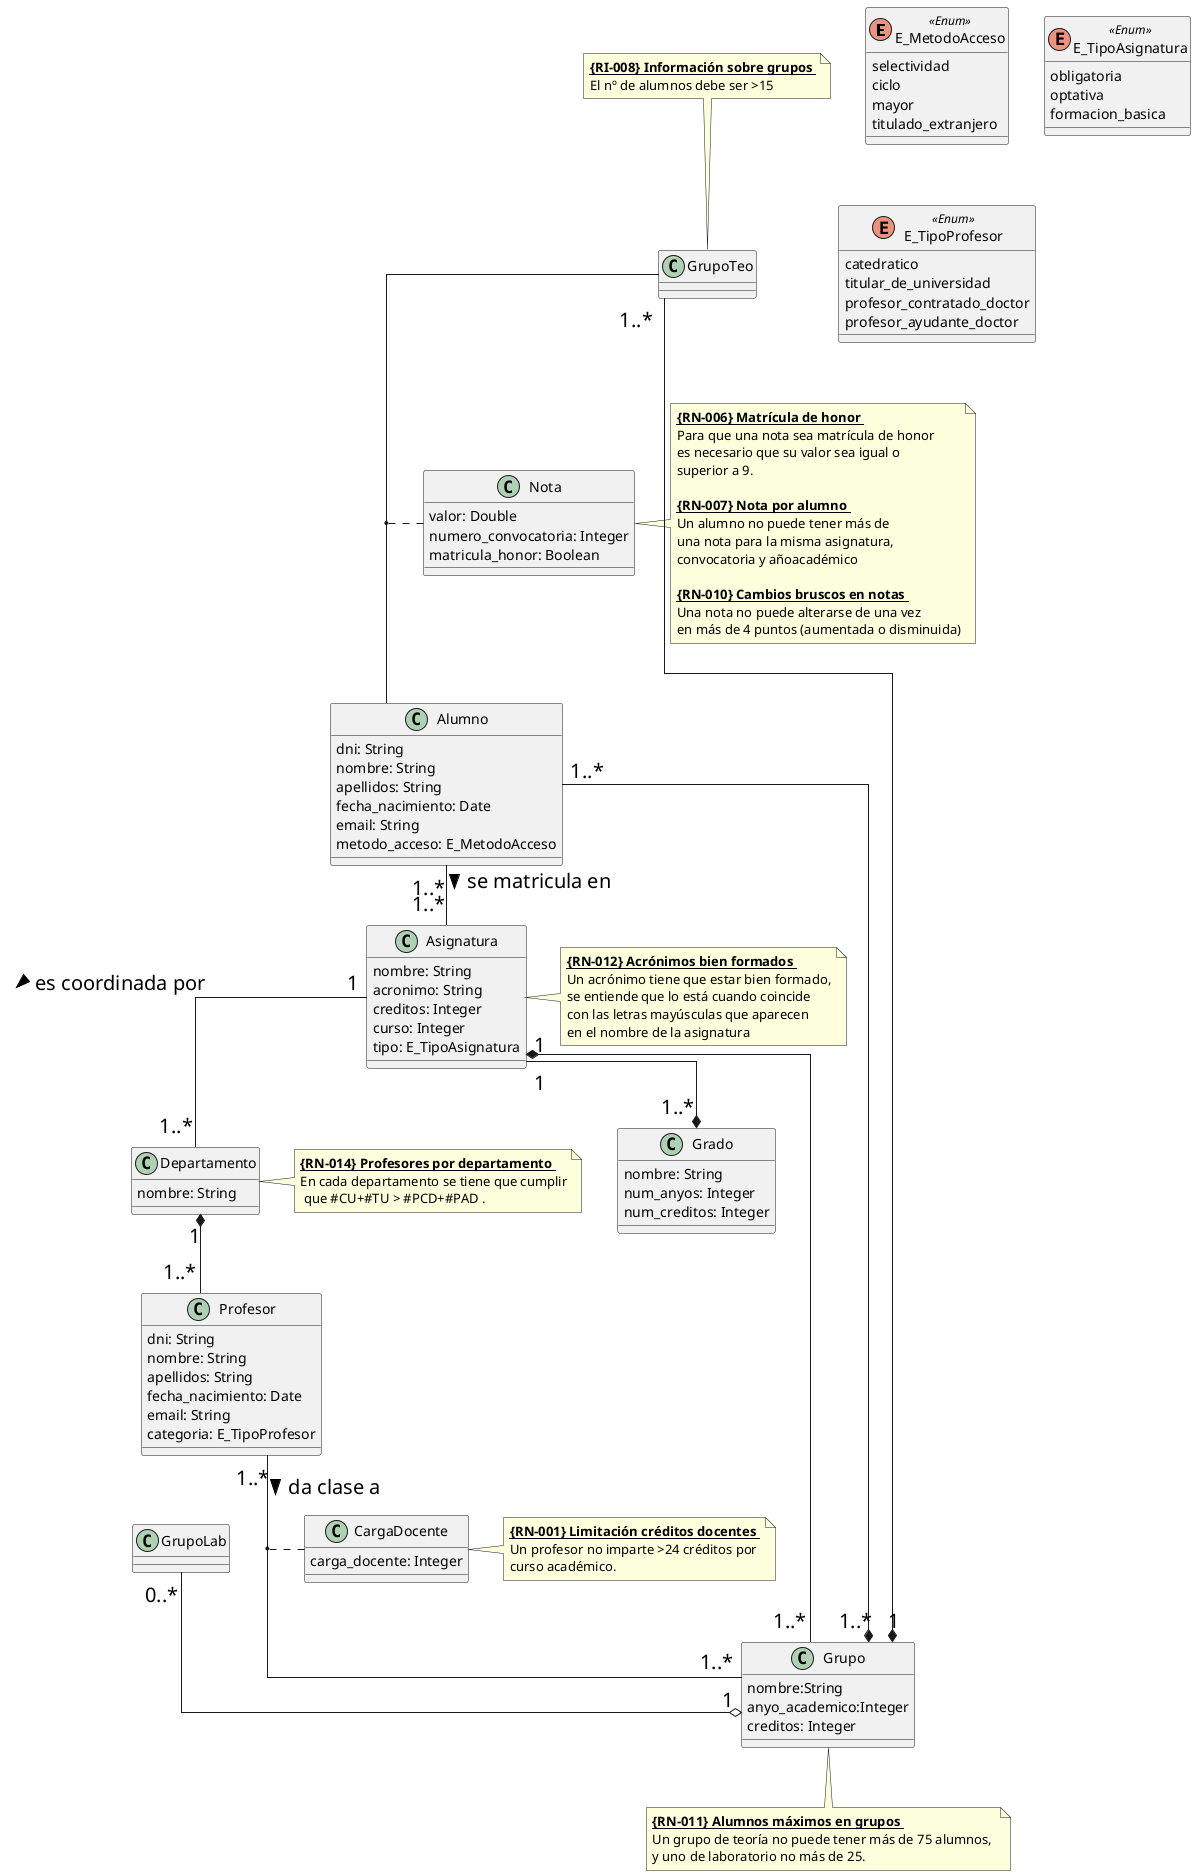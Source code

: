 @startuml
'Opciones gráficas
skinparam linetype ortho
skinparam arrow {
FontSize 20
}
'--------------------------------------
'Enumerados
'--------------------------------------

enum E_MetodoAcceso <<Enum>>{
    selectividad
    ciclo
    mayor
    titulado_extranjero
}

enum E_TipoAsignatura <<Enum>>{
    obligatoria
    optativa
    formacion_basica
}

enum E_TipoProfesor <<Enum>>{
    catedratico
    titular_de_universidad
    profesor_contratado_doctor
    profesor_ayudante_doctor
}

'--------------------------------------
'Entidades
'--------------------------------------
class Alumno{
    dni: String
    nombre: String
    apellidos: String
    fecha_nacimiento: Date
    email: String
    metodo_acceso: E_MetodoAcceso
}
class Asignatura{
    nombre: String
    acronimo: String
    creditos: Integer
    curso: Integer
    tipo: E_TipoAsignatura
}

class CargaDocente{
    carga_docente: Integer
}

class Departamento{
    nombre: String
}

class Grado{
    nombre: String
    num_anyos: Integer
    num_creditos: Integer
}

class Grupo{
    nombre:String
    anyo_academico:Integer
    creditos: Integer
}

class GrupoLab{
}

class GrupoTeo{
}

class Nota{
    valor: Double
    numero_convocatoria: Integer
    matricula_honor: Boolean
}

class Profesor {
    dni: String
    nombre: String
    apellidos: String
    fecha_nacimiento: Date
    email: String
    categoria: E_TipoProfesor
}



'--------------------------------------
'Asociaciones
'--------------------------------------

Alumno "1..*" -- "1..*" Asignatura: "se matricula en >"
Alumno "1..*" --* "1..*" Grupo
Asignatura "1" --* "1..*" Grado
Asignatura "1" -- "1..*" Departamento: "es coordinada por >"
Departamento "1" *-- "1..*" Profesor: ""
Grupo "1..*" --* "1" Asignatura: ""
GrupoLab "0..*" --o "1" Grupo:""
GrupoTeo "1..*" --* "1" Grupo: ""
(GrupoTeo,Alumno) . Nota  
Profesor "1..*" -- "1..*" Grupo: " da clase a >"
(Profesor,Grupo) . CargaDocente


' --------------------------------------
' Restricciones
' --------------------------------------


note right of Asignatura
<b><u>{RN-012} Acrónimos bien formados </u></b>
Un acrónimo tiene que estar bien formado,
se entiende que lo está cuando coincide
con las letras mayúsculas que aparecen 
en el nombre de la asignatura
endnote

note right of CargaDocente
<b><u>{RN-001} Limitación créditos docentes </u></b>
Un profesor no imparte >24 créditos por 
curso académico.
endnote

note right of Departamento
<b><u>{RN-014} Profesores por departamento </u></b>
En cada departamento se tiene que cumplir
 que #CU+#TU > #PCD+#PAD .
endnote

note bottom of Grupo
<b><u>{RN-011} Alumnos máximos en grupos </u></b>
Un grupo de teoría no puede tener más de 75 alumnos, 
y uno de laboratorio no más de 25.
endnote

note top of GrupoTeo 
<b><u>{RI-008} Información sobre grupos </u></b>
El nº de alumnos debe ser >15
endnote 

note right of Nota
<b><u>{RN-006} Matrícula de honor </u></b>
Para que una nota sea matrícula de honor 
es necesario que su valor sea igual o
superior a 9.

<b><u>{RN-007} Nota por alumno </u></b>
Un alumno no puede tener más de
una nota para la misma asignatura, 
convocatoria y añoacadémico

<b><u>{RN-010} Cambios bruscos en notas </u></b>
Una nota no puede alterarse de una vez
en más de 4 puntos (aumentada o disminuida)
endnote

@enduml